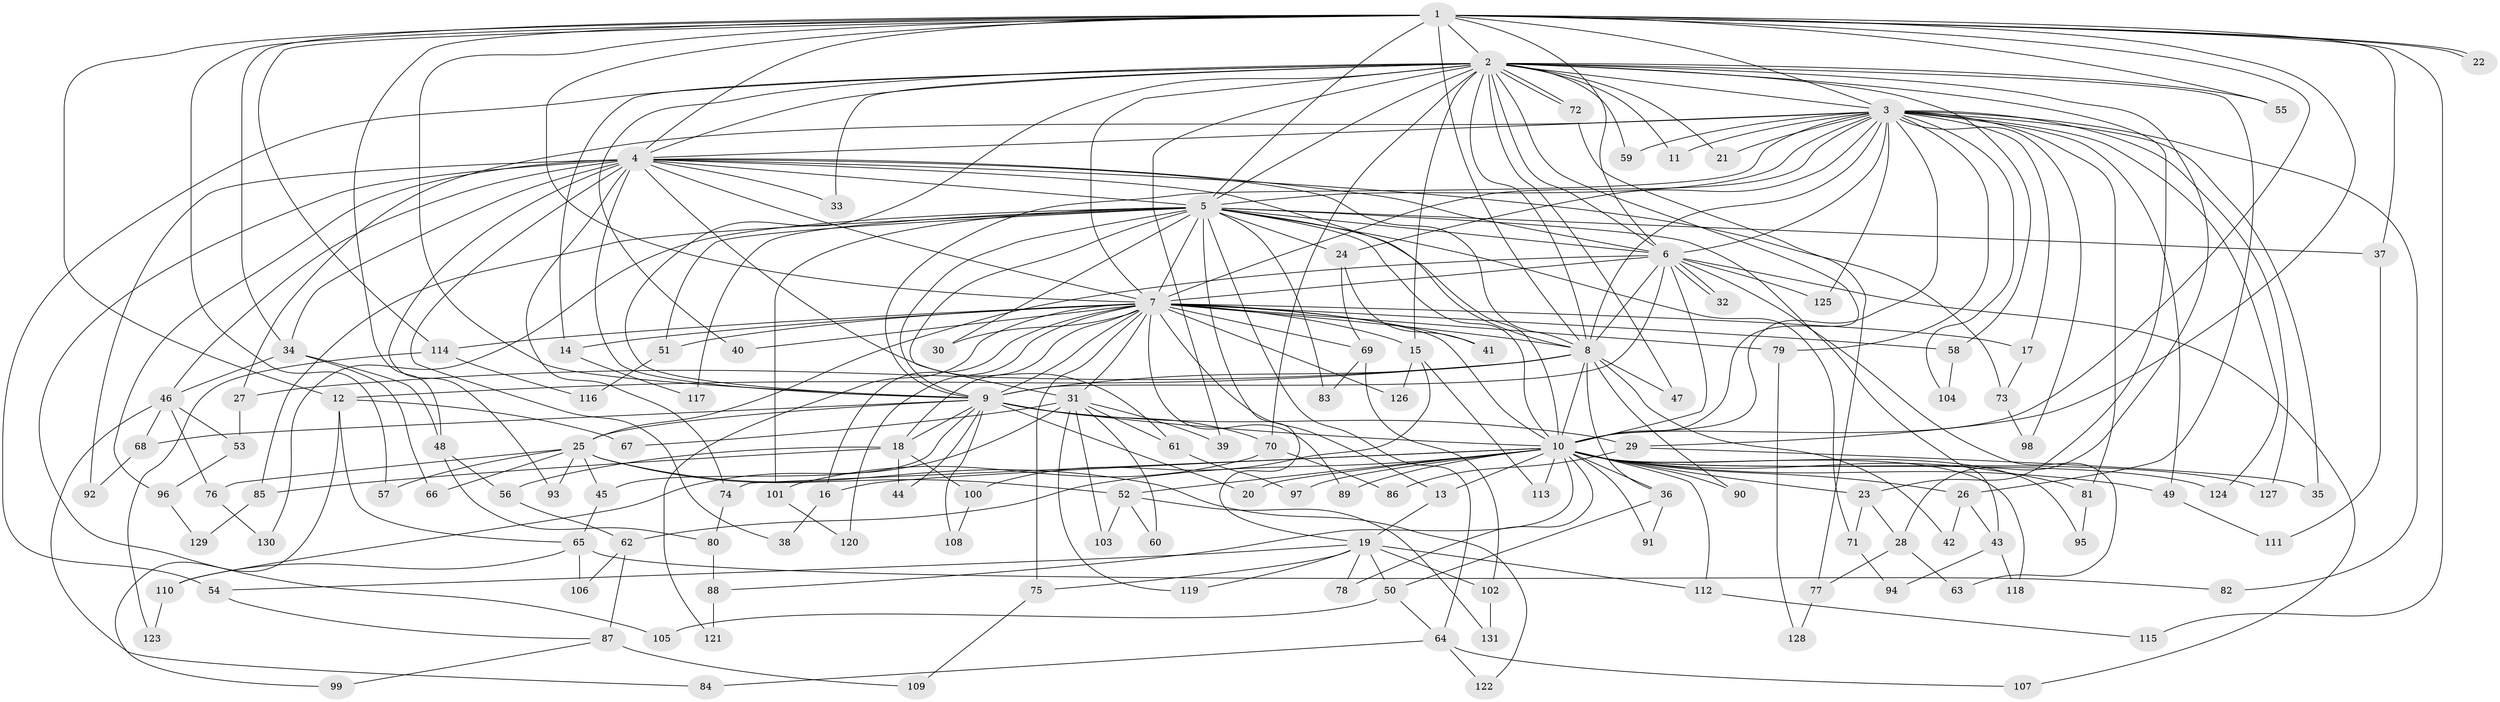 // coarse degree distribution, {1: 0.05, 17: 0.05, 3: 0.2, 4: 0.225, 18: 0.05, 5: 0.175, 7: 0.05, 8: 0.075, 2: 0.025, 14: 0.05, 9: 0.025, 16: 0.025}
// Generated by graph-tools (version 1.1) at 2025/36/03/04/25 23:36:18]
// undirected, 131 vertices, 287 edges
graph export_dot {
  node [color=gray90,style=filled];
  1;
  2;
  3;
  4;
  5;
  6;
  7;
  8;
  9;
  10;
  11;
  12;
  13;
  14;
  15;
  16;
  17;
  18;
  19;
  20;
  21;
  22;
  23;
  24;
  25;
  26;
  27;
  28;
  29;
  30;
  31;
  32;
  33;
  34;
  35;
  36;
  37;
  38;
  39;
  40;
  41;
  42;
  43;
  44;
  45;
  46;
  47;
  48;
  49;
  50;
  51;
  52;
  53;
  54;
  55;
  56;
  57;
  58;
  59;
  60;
  61;
  62;
  63;
  64;
  65;
  66;
  67;
  68;
  69;
  70;
  71;
  72;
  73;
  74;
  75;
  76;
  77;
  78;
  79;
  80;
  81;
  82;
  83;
  84;
  85;
  86;
  87;
  88;
  89;
  90;
  91;
  92;
  93;
  94;
  95;
  96;
  97;
  98;
  99;
  100;
  101;
  102;
  103;
  104;
  105;
  106;
  107;
  108;
  109;
  110;
  111;
  112;
  113;
  114;
  115;
  116;
  117;
  118;
  119;
  120;
  121;
  122;
  123;
  124;
  125;
  126;
  127;
  128;
  129;
  130;
  131;
  1 -- 2;
  1 -- 3;
  1 -- 4;
  1 -- 5;
  1 -- 6;
  1 -- 7;
  1 -- 8;
  1 -- 9;
  1 -- 10;
  1 -- 12;
  1 -- 22;
  1 -- 22;
  1 -- 29;
  1 -- 34;
  1 -- 37;
  1 -- 48;
  1 -- 55;
  1 -- 57;
  1 -- 114;
  1 -- 115;
  2 -- 3;
  2 -- 4;
  2 -- 5;
  2 -- 6;
  2 -- 7;
  2 -- 8;
  2 -- 9;
  2 -- 10;
  2 -- 11;
  2 -- 14;
  2 -- 15;
  2 -- 21;
  2 -- 23;
  2 -- 26;
  2 -- 28;
  2 -- 33;
  2 -- 39;
  2 -- 40;
  2 -- 47;
  2 -- 54;
  2 -- 55;
  2 -- 58;
  2 -- 59;
  2 -- 70;
  2 -- 72;
  2 -- 72;
  3 -- 4;
  3 -- 5;
  3 -- 6;
  3 -- 7;
  3 -- 8;
  3 -- 9;
  3 -- 10;
  3 -- 11;
  3 -- 17;
  3 -- 21;
  3 -- 24;
  3 -- 27;
  3 -- 35;
  3 -- 49;
  3 -- 59;
  3 -- 79;
  3 -- 81;
  3 -- 82;
  3 -- 98;
  3 -- 104;
  3 -- 124;
  3 -- 125;
  3 -- 127;
  4 -- 5;
  4 -- 6;
  4 -- 7;
  4 -- 8;
  4 -- 9;
  4 -- 10;
  4 -- 33;
  4 -- 34;
  4 -- 38;
  4 -- 46;
  4 -- 61;
  4 -- 73;
  4 -- 74;
  4 -- 92;
  4 -- 93;
  4 -- 96;
  4 -- 105;
  5 -- 6;
  5 -- 7;
  5 -- 8;
  5 -- 9;
  5 -- 10;
  5 -- 19;
  5 -- 24;
  5 -- 30;
  5 -- 31;
  5 -- 37;
  5 -- 43;
  5 -- 51;
  5 -- 64;
  5 -- 71;
  5 -- 83;
  5 -- 85;
  5 -- 101;
  5 -- 117;
  5 -- 130;
  6 -- 7;
  6 -- 8;
  6 -- 9;
  6 -- 10;
  6 -- 25;
  6 -- 32;
  6 -- 32;
  6 -- 63;
  6 -- 107;
  6 -- 125;
  7 -- 8;
  7 -- 9;
  7 -- 10;
  7 -- 13;
  7 -- 14;
  7 -- 15;
  7 -- 16;
  7 -- 17;
  7 -- 18;
  7 -- 30;
  7 -- 31;
  7 -- 40;
  7 -- 41;
  7 -- 51;
  7 -- 58;
  7 -- 69;
  7 -- 75;
  7 -- 79;
  7 -- 89;
  7 -- 114;
  7 -- 120;
  7 -- 121;
  7 -- 126;
  8 -- 9;
  8 -- 10;
  8 -- 12;
  8 -- 27;
  8 -- 36;
  8 -- 42;
  8 -- 47;
  8 -- 90;
  9 -- 10;
  9 -- 18;
  9 -- 20;
  9 -- 25;
  9 -- 29;
  9 -- 44;
  9 -- 45;
  9 -- 68;
  9 -- 70;
  9 -- 108;
  10 -- 13;
  10 -- 16;
  10 -- 20;
  10 -- 23;
  10 -- 26;
  10 -- 36;
  10 -- 49;
  10 -- 52;
  10 -- 62;
  10 -- 74;
  10 -- 78;
  10 -- 81;
  10 -- 88;
  10 -- 89;
  10 -- 90;
  10 -- 91;
  10 -- 95;
  10 -- 97;
  10 -- 112;
  10 -- 113;
  10 -- 118;
  10 -- 124;
  10 -- 127;
  12 -- 65;
  12 -- 67;
  12 -- 99;
  13 -- 19;
  14 -- 117;
  15 -- 100;
  15 -- 113;
  15 -- 126;
  16 -- 38;
  17 -- 73;
  18 -- 44;
  18 -- 56;
  18 -- 85;
  18 -- 100;
  19 -- 50;
  19 -- 54;
  19 -- 75;
  19 -- 78;
  19 -- 102;
  19 -- 112;
  19 -- 119;
  23 -- 28;
  23 -- 71;
  24 -- 41;
  24 -- 69;
  25 -- 45;
  25 -- 52;
  25 -- 57;
  25 -- 66;
  25 -- 76;
  25 -- 93;
  25 -- 122;
  26 -- 42;
  26 -- 43;
  27 -- 53;
  28 -- 63;
  28 -- 77;
  29 -- 35;
  29 -- 86;
  31 -- 39;
  31 -- 60;
  31 -- 61;
  31 -- 67;
  31 -- 103;
  31 -- 110;
  31 -- 119;
  34 -- 46;
  34 -- 48;
  34 -- 66;
  36 -- 50;
  36 -- 91;
  37 -- 111;
  43 -- 94;
  43 -- 118;
  45 -- 65;
  46 -- 53;
  46 -- 68;
  46 -- 76;
  46 -- 84;
  48 -- 56;
  48 -- 80;
  49 -- 111;
  50 -- 64;
  50 -- 105;
  51 -- 116;
  52 -- 60;
  52 -- 103;
  52 -- 131;
  53 -- 96;
  54 -- 87;
  56 -- 62;
  58 -- 104;
  61 -- 97;
  62 -- 87;
  62 -- 106;
  64 -- 84;
  64 -- 107;
  64 -- 122;
  65 -- 82;
  65 -- 106;
  65 -- 110;
  68 -- 92;
  69 -- 83;
  69 -- 102;
  70 -- 86;
  70 -- 101;
  71 -- 94;
  72 -- 77;
  73 -- 98;
  74 -- 80;
  75 -- 109;
  76 -- 130;
  77 -- 128;
  79 -- 128;
  80 -- 88;
  81 -- 95;
  85 -- 129;
  87 -- 99;
  87 -- 109;
  88 -- 121;
  96 -- 129;
  100 -- 108;
  101 -- 120;
  102 -- 131;
  110 -- 123;
  112 -- 115;
  114 -- 116;
  114 -- 123;
}
